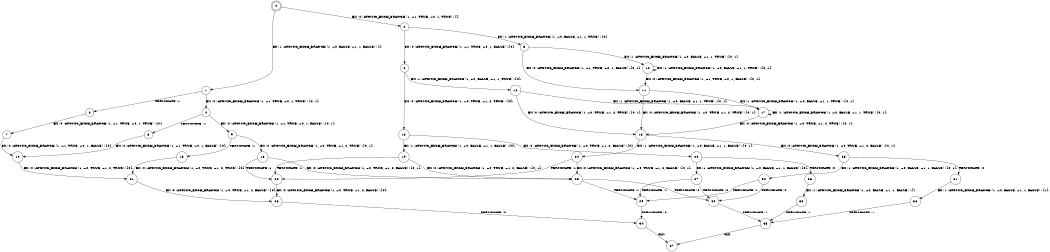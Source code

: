 digraph BCG {
size = "7, 10.5";
center = TRUE;
node [shape = circle];
0 [peripheries = 2];
0 -> 1 [label = "EX !1 !ATOMIC_EXCH_BRANCH (1, +0, FALSE, +1, 1, FALSE) !{}"];
0 -> 2 [label = "EX !0 !ATOMIC_EXCH_BRANCH (1, +1, TRUE, +0, 1, TRUE) !{}"];
1 -> 3 [label = "TERMINATE !1"];
1 -> 4 [label = "EX !0 !ATOMIC_EXCH_BRANCH (1, +1, TRUE, +0, 1, TRUE) !{0, 1}"];
2 -> 5 [label = "EX !1 !ATOMIC_EXCH_BRANCH (1, +0, FALSE, +1, 1, TRUE) !{0}"];
2 -> 6 [label = "EX !0 !ATOMIC_EXCH_BRANCH (1, +1, TRUE, +0, 1, FALSE) !{0}"];
3 -> 7 [label = "EX !0 !ATOMIC_EXCH_BRANCH (1, +1, TRUE, +0, 1, TRUE) !{0}"];
4 -> 8 [label = "TERMINATE !1"];
4 -> 9 [label = "EX !0 !ATOMIC_EXCH_BRANCH (1, +1, TRUE, +0, 1, FALSE) !{0, 1}"];
5 -> 10 [label = "EX !1 !ATOMIC_EXCH_BRANCH (1, +0, FALSE, +1, 1, TRUE) !{0, 1}"];
5 -> 11 [label = "EX !0 !ATOMIC_EXCH_BRANCH (1, +1, TRUE, +0, 1, FALSE) !{0, 1}"];
6 -> 12 [label = "EX !1 !ATOMIC_EXCH_BRANCH (1, +0, FALSE, +1, 1, TRUE) !{0}"];
6 -> 13 [label = "EX !0 !ATOMIC_EXCH_BRANCH (1, +0, TRUE, +1, 2, TRUE) !{0}"];
7 -> 14 [label = "EX !0 !ATOMIC_EXCH_BRANCH (1, +1, TRUE, +0, 1, FALSE) !{0}"];
8 -> 14 [label = "EX !0 !ATOMIC_EXCH_BRANCH (1, +1, TRUE, +0, 1, FALSE) !{0}"];
9 -> 15 [label = "TERMINATE !1"];
9 -> 16 [label = "EX !0 !ATOMIC_EXCH_BRANCH (1, +0, TRUE, +1, 2, TRUE) !{0, 1}"];
10 -> 10 [label = "EX !1 !ATOMIC_EXCH_BRANCH (1, +0, FALSE, +1, 1, TRUE) !{0, 1}"];
10 -> 11 [label = "EX !0 !ATOMIC_EXCH_BRANCH (1, +1, TRUE, +0, 1, FALSE) !{0, 1}"];
11 -> 17 [label = "EX !1 !ATOMIC_EXCH_BRANCH (1, +0, FALSE, +1, 1, TRUE) !{0, 1}"];
11 -> 18 [label = "EX !0 !ATOMIC_EXCH_BRANCH (1, +0, TRUE, +1, 2, TRUE) !{0, 1}"];
12 -> 17 [label = "EX !1 !ATOMIC_EXCH_BRANCH (1, +0, FALSE, +1, 1, TRUE) !{0, 1}"];
12 -> 18 [label = "EX !0 !ATOMIC_EXCH_BRANCH (1, +0, TRUE, +1, 2, TRUE) !{0, 1}"];
13 -> 19 [label = "EX !1 !ATOMIC_EXCH_BRANCH (1, +0, FALSE, +1, 1, FALSE) !{0}"];
13 -> 20 [label = "EX !0 !ATOMIC_EXCH_BRANCH (1, +0, TRUE, +1, 2, FALSE) !{0}"];
14 -> 21 [label = "EX !0 !ATOMIC_EXCH_BRANCH (1, +0, TRUE, +1, 2, TRUE) !{0}"];
15 -> 21 [label = "EX !0 !ATOMIC_EXCH_BRANCH (1, +0, TRUE, +1, 2, TRUE) !{0}"];
16 -> 22 [label = "TERMINATE !1"];
16 -> 23 [label = "EX !0 !ATOMIC_EXCH_BRANCH (1, +0, TRUE, +1, 2, FALSE) !{0, 1}"];
17 -> 17 [label = "EX !1 !ATOMIC_EXCH_BRANCH (1, +0, FALSE, +1, 1, TRUE) !{0, 1}"];
17 -> 18 [label = "EX !0 !ATOMIC_EXCH_BRANCH (1, +0, TRUE, +1, 2, TRUE) !{0, 1}"];
18 -> 24 [label = "EX !1 !ATOMIC_EXCH_BRANCH (1, +0, FALSE, +1, 1, FALSE) !{0, 1}"];
18 -> 25 [label = "EX !0 !ATOMIC_EXCH_BRANCH (1, +0, TRUE, +1, 2, FALSE) !{0, 1}"];
19 -> 22 [label = "TERMINATE !1"];
19 -> 23 [label = "EX !0 !ATOMIC_EXCH_BRANCH (1, +0, TRUE, +1, 2, FALSE) !{0, 1}"];
20 -> 26 [label = "TERMINATE !0"];
20 -> 27 [label = "EX !1 !ATOMIC_EXCH_BRANCH (1, +0, FALSE, +1, 1, FALSE) !{0}"];
21 -> 28 [label = "EX !0 !ATOMIC_EXCH_BRANCH (1, +0, TRUE, +1, 2, FALSE) !{0}"];
22 -> 28 [label = "EX !0 !ATOMIC_EXCH_BRANCH (1, +0, TRUE, +1, 2, FALSE) !{0}"];
23 -> 29 [label = "TERMINATE !1"];
23 -> 30 [label = "TERMINATE !0"];
24 -> 22 [label = "TERMINATE !1"];
24 -> 23 [label = "EX !0 !ATOMIC_EXCH_BRANCH (1, +0, TRUE, +1, 2, FALSE) !{0, 1}"];
25 -> 31 [label = "TERMINATE !0"];
25 -> 32 [label = "EX !1 !ATOMIC_EXCH_BRANCH (1, +0, FALSE, +1, 1, FALSE) !{0, 1}"];
26 -> 33 [label = "EX !1 !ATOMIC_EXCH_BRANCH (1, +0, FALSE, +1, 1, FALSE) !{}"];
27 -> 29 [label = "TERMINATE !1"];
27 -> 30 [label = "TERMINATE !0"];
28 -> 34 [label = "TERMINATE !0"];
29 -> 34 [label = "TERMINATE !0"];
30 -> 35 [label = "TERMINATE !1"];
31 -> 36 [label = "EX !1 !ATOMIC_EXCH_BRANCH (1, +0, FALSE, +1, 1, FALSE) !{1}"];
32 -> 29 [label = "TERMINATE !1"];
32 -> 30 [label = "TERMINATE !0"];
33 -> 35 [label = "TERMINATE !1"];
34 -> 37 [label = "exit"];
35 -> 37 [label = "exit"];
36 -> 35 [label = "TERMINATE !1"];
}
